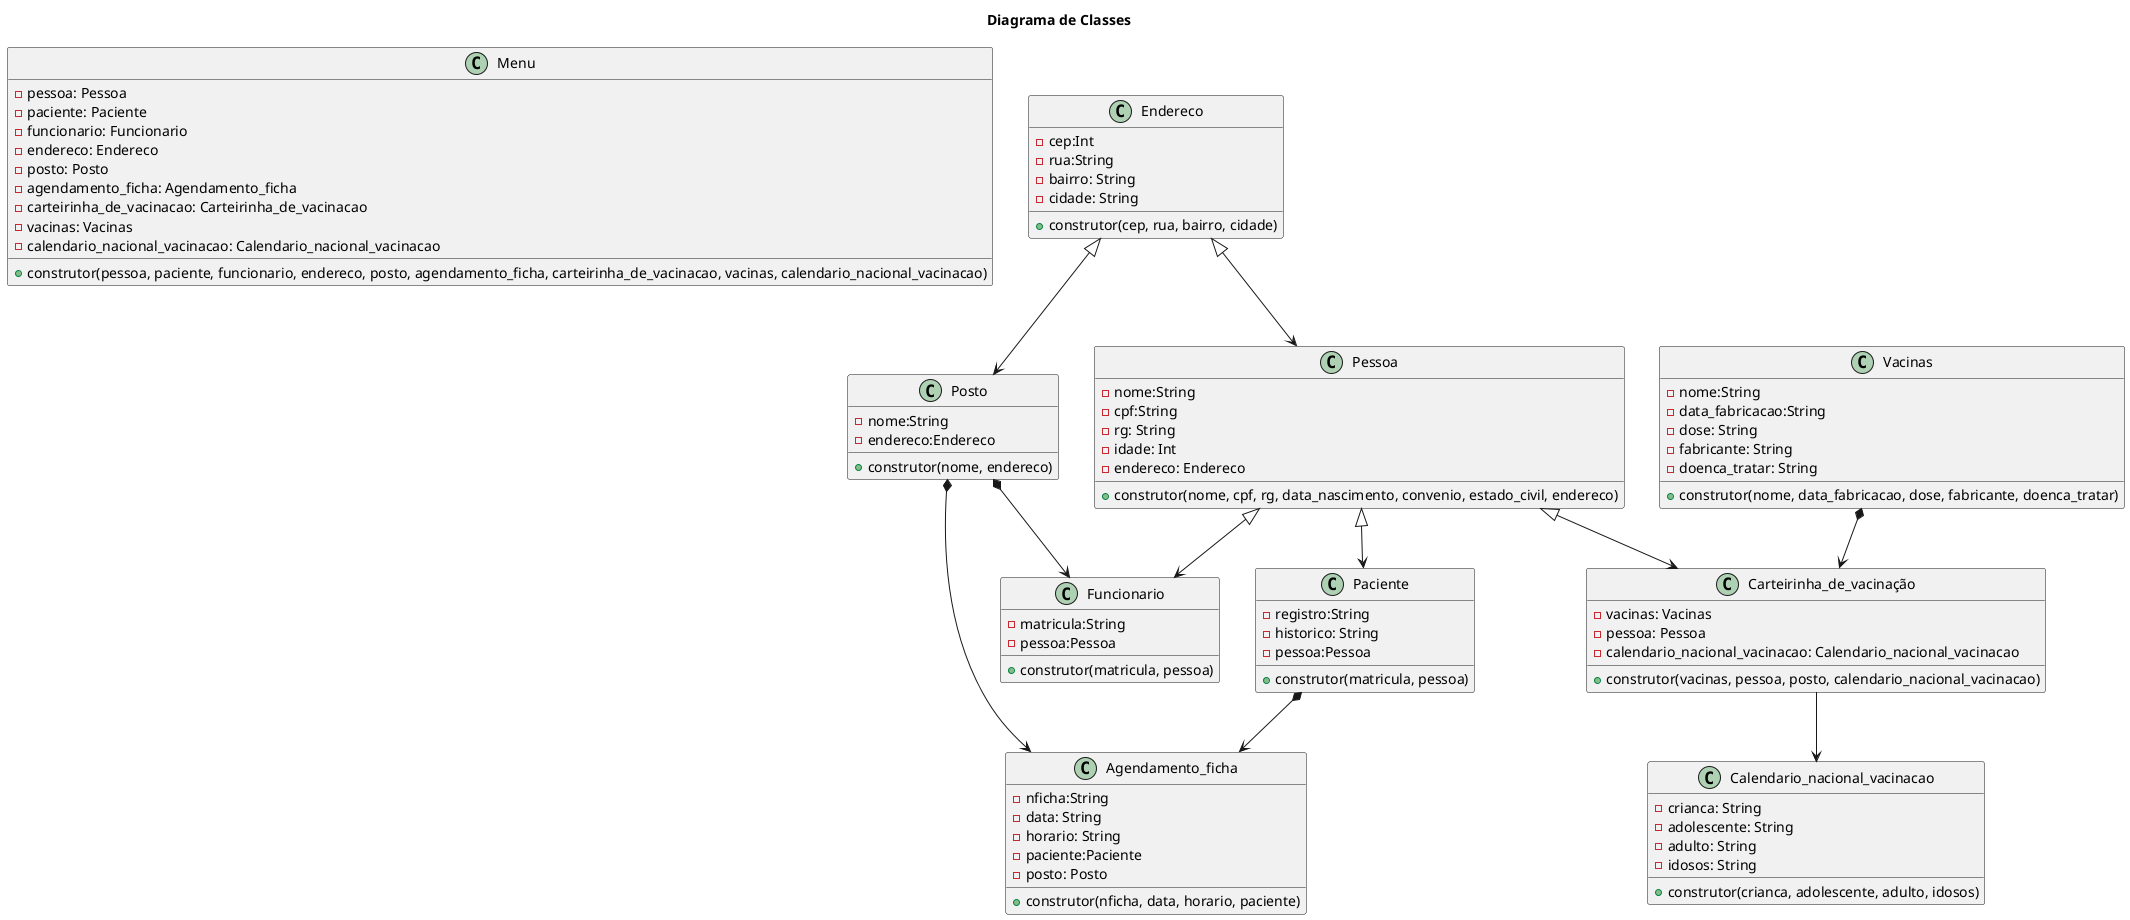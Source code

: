 @startuml herenca composicao

title Diagrama de Classes

class Menu{
    -pessoa: Pessoa
    -paciente: Paciente
    -funcionario: Funcionario
    -endereco: Endereco
    -posto: Posto
    -agendamento_ficha: Agendamento_ficha
    -carteirinha_de_vacinacao: Carteirinha_de_vacinacao
    -vacinas: Vacinas
    -calendario_nacional_vacinacao: Calendario_nacional_vacinacao
    +construtor(pessoa, paciente, funcionario, endereco, posto, agendamento_ficha, carteirinha_de_vacinacao, vacinas, calendario_nacional_vacinacao)

}
class Carteirinha_de_vacinação{
    - vacinas: Vacinas
    - pessoa: Pessoa
    - calendario_nacional_vacinacao: Calendario_nacional_vacinacao
    + construtor(vacinas, pessoa, posto, calendario_nacional_vacinacao)
} 
 

class Posto{
    - nome:String
    - endereco:Endereco
    + construtor(nome, endereco)

}

class Calendario_nacional_vacinacao{
    - crianca: String
    - adolescente: String
    - adulto: String
    - idosos: String
    + construtor(crianca, adolescente, adulto, idosos)
} 



class Endereco{
    - cep:Int
    - rua:String
    - bairro: String
    - cidade: String
    + construtor(cep, rua, bairro, cidade)
}

class Pessoa{
    - nome:String
    - cpf:String
    - rg: String
    - idade: Int
    - endereco: Endereco
    + construtor(nome, cpf, rg, data_nascimento, convenio, estado_civil, endereco)
}
class Vacinas{
    - nome:String
    - data_fabricacao:String
    - dose: String
    - fabricante: String
    - doenca_tratar: String
    + construtor(nome, data_fabricacao, dose, fabricante, doenca_tratar)
}

class Funcionario{
    - matricula:String
    - pessoa:Pessoa
    + construtor(matricula, pessoa)

}

class Paciente{
    - registro:String
    - historico: String
    - pessoa:Pessoa
    + construtor(matricula, pessoa)
    }

class Agendamento_ficha{
    - nficha:String
    - data: String
    - horario: String
    - paciente:Paciente
    - posto: Posto
    + construtor(nficha, data, horario, paciente)
    }

Pessoa <|--> Paciente
Pessoa <|--> Funcionario
Endereco <|--> Pessoa
Endereco <|--> Posto
Carteirinha_de_vacinação --> Calendario_nacional_vacinacao
Pessoa <|--> Carteirinha_de_vacinação 

Posto *--> Funcionario
Posto *--> Agendamento_ficha
Vacinas *--> Carteirinha_de_vacinação
Paciente *--> Agendamento_ficha


@enduml 